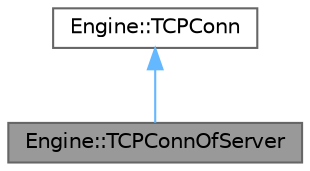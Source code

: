 digraph "Engine::TCPConnOfServer"
{
 // LATEX_PDF_SIZE
  bgcolor="transparent";
  edge [fontname=Helvetica,fontsize=10,labelfontname=Helvetica,labelfontsize=10];
  node [fontname=Helvetica,fontsize=10,shape=box,height=0.2,width=0.4];
  Node1 [label="Engine::TCPConnOfServer",height=0.2,width=0.4,color="gray40", fillcolor="grey60", style="filled", fontcolor="black",tooltip=" "];
  Node2 -> Node1 [dir="back",color="steelblue1",style="solid"];
  Node2 [label="Engine::TCPConn",height=0.2,width=0.4,color="gray40", fillcolor="white", style="filled",URL="$class_engine_1_1_t_c_p_conn.html",tooltip=" "];
}

